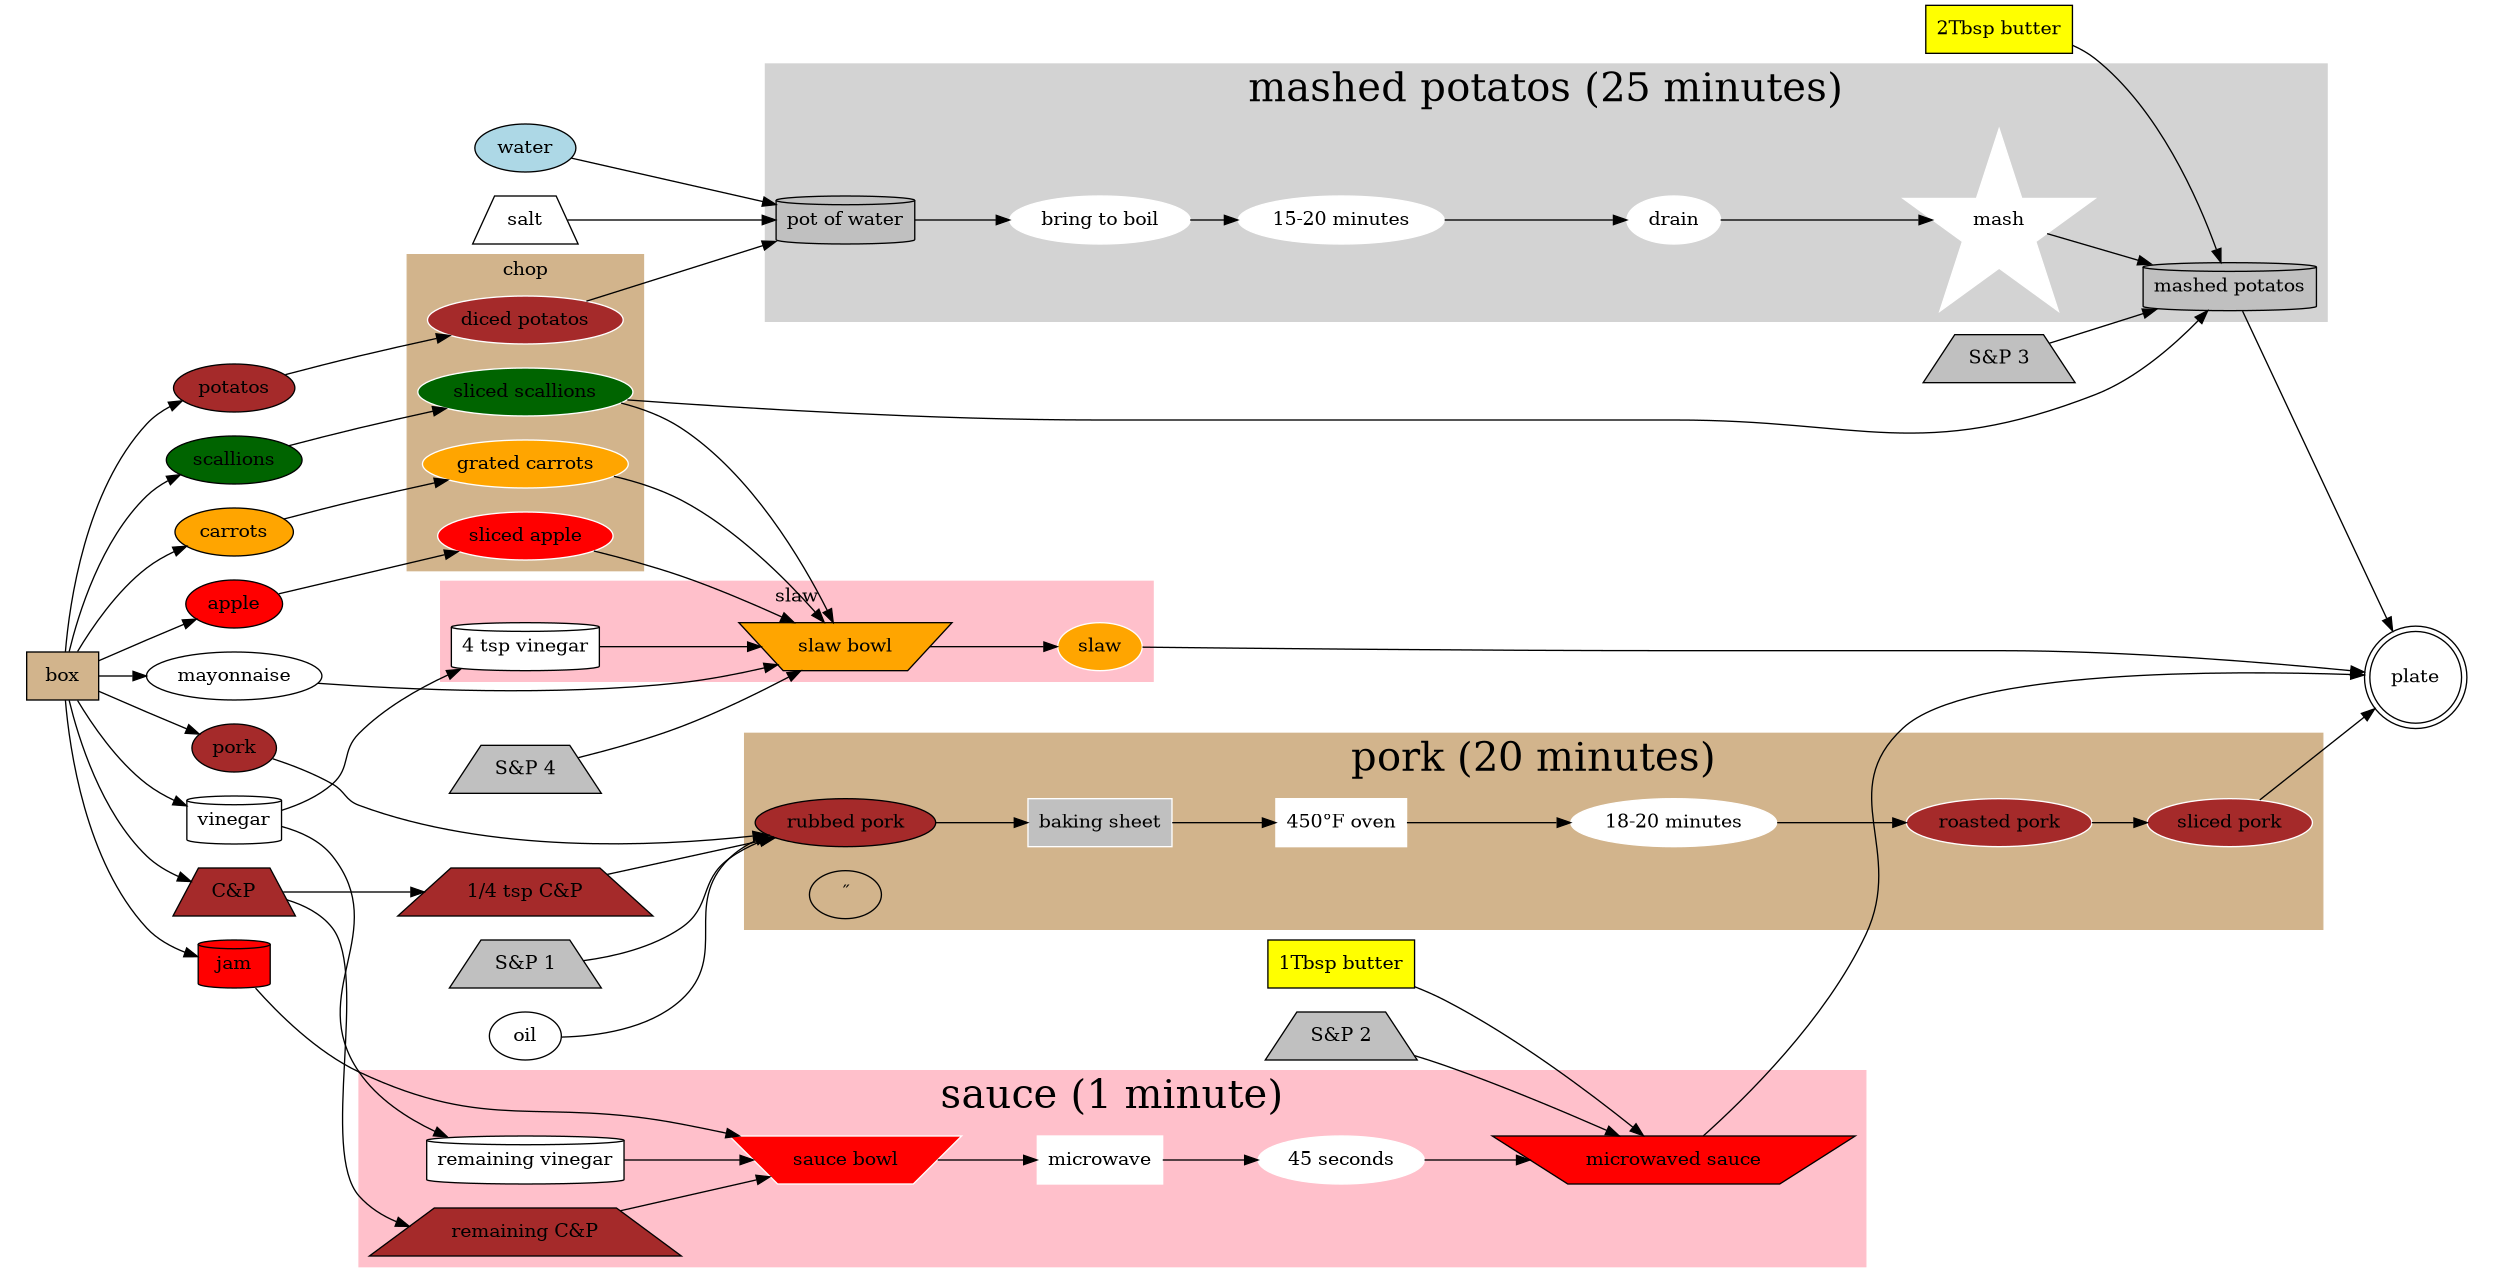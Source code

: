 @startuml
digraph G {

rankdir=LR

subgraph cluster_6 {
  label = "unbox"
  style="invis"
  box -> potatos
  box -> scallions
  box -> carrots
  box -> apple
  box -> pork
  box -> "C&P"
  box -> jam
  box -> mayonnaise
  box -> vinegar
}


"S&P 1" -> "rubbed pork"
"S&P 3" -> "mashed potatos"
"S&P 4" -> "slaw bowl"
"S&P 2" -> "microwaved sauce"

"C&P" -> "1/4 tsp C&P"
"C&P" -> "remaining C&P"
vinegar -> "4 tsp vinegar"
vinegar -> "remaining vinegar"
"1/4 tsp C&P" -> "rubbed pork"
pork -> "rubbed pork"
oil -> "rubbed pork"

mayonnaise -> "slaw bowl"

water -> "pot of water"
salt -> "pot of water"

"2Tbsp butter" -> "mashed potatos"
"1Tbsp butter" -> "microwaved sauce"

subgraph cluster_5 {
  label = "chop"
  style=filled
  color=tan
  node [style=filled,color=white]
  scallions -> "sliced scallions"
  carrots -> "grated carrots"
  apple -> "sliced apple"
  potatos -> "diced potatos"
}

subgraph cluster_0 {˝
  label = "pork (20 minutes)"
  style=filled
  color=tan
  fontsize=30
  node [style=filled,color=white]
  "rubbed pork" -> "baking sheet" -> "450°F oven" -> "18-20 minutes" -> "roasted pork" -> "sliced pork"
}

subgraph cluster_1 {
  label = "slaw"
  style=filled
  color=pink
  node [style=filled,color=white]
  "sliced apple" -> "slaw bowl"
  "sliced scallions" -> "slaw bowl"
  "grated carrots" -> "slaw bowl"
  "4 tsp vinegar" -> "slaw bowl"
  "slaw bowl" -> slaw
}

subgraph cluster_2 {
  label = "mashed potatos (25 minutes)"
  style=filled
  color=lightgray
  fontsize=30
  node [style=filled,color=white]
  "diced potatos" ->"pot of water" -> "bring to boil" -> "15-20 minutes" -> drain -> mash -> "mashed potatos"
  "sliced scallions" -> "mashed potatos"
}

subgraph cluster_3 {
  label = "sauce (1 minute)"
  style=filled
  color=pink
  fontsize=30
  node [style=filled,color=white]
  "remaining vinegar" -> "sauce bowl"
  "remaining C&P"-> "sauce bowl"
  jam -> "sauce bowl" -> microwave -> "45 seconds" -> "microwaved sauce"
}

subgraph cluster_4 {
  style=invis
  "mashed potatos" -> plate
  "microwaved sauce" -> plate
  "sliced pork" -> plate
  slaw -> plate
}


apple [style=filled fillcolor=red]
"sliced apple" [style=filled fillcolor=red]
box [shape=box style=filled fillcolor=tan]
"450°F oven" [shape=box]
microwave [shape=box]
mash [shape=star]
"baking sheet" [shape=box style=filled fillcolor=gray]
plate [shape=doublecircle]
"pot of water" [shape=cylinder style=filled fillcolor=gray]
"mashed potatos" [shape=cylinder style=filled fillcolor=gray]
"slaw bowl" [shape=invtrapezium style=filled fillcolor=orange]
"sauce bowl" [shape=invtrapezium style=filled fillcolor=red]
"microwaved sauce" [shape=invtrapezium style=filled fillcolor=red]
scallions [style=filled fillcolor=darkgreen]
"sliced scallions" [style=filled fillcolor=darkgreen]
carrots [style=filled fillcolor=orange]
"grated carrots" [style=filled fillcolor=orange]
"slaw" [style=filled fillcolor=orange]
"1Tbsp butter" [shape=box style=filled fillcolor=yellow]
"2Tbsp butter" [shape=box style=filled fillcolor=yellow]
pork [style=filled fillcolor=brown]
"rubbed pork" [style=filled fillcolor=brown]
"roasted pork" [style=filled fillcolor=brown]
"sliced pork" [style=filled fillcolor=brown]
potatos [style=filled fillcolor=brown]
"diced potatos" [style=filled fillcolor=brown]
water [style=filled fillcolor=lightblue]
jam [shape=cylinder style=filled fillcolor=red]
vinegar [shape=cylinder]
"4 tsp vinegar" [shape=cylinder style=filled fillcolor=white]
"remaining vinegar" [shape=cylinder style=filled fillcolor=white]
"C&P" [style=filled shape=trapezium fillcolor=brown]
"remaining C&P" [style=filled shape=trapezium fillcolor=brown]
"1/4 tsp C&P" [style=filled shape=trapezium fillcolor=brown]
"S&P 1" [shape=trapezium style=filled fillcolor=gray]
"S&P 2" [shape=trapezium style=filled fillcolor=gray]
"S&P 3" [shape=trapezium style=filled fillcolor=gray]
"S&P 4" [shape=trapezium style=filled fillcolor=gray]
salt [shape=trapezium]

}
@enduml
